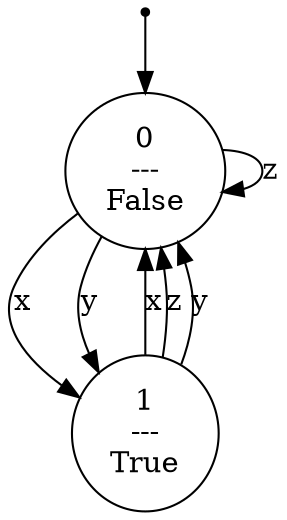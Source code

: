 digraph G {
0 [label="", shape=point];
0 -> 1;
1 [label="0\n---\nFalse"];
1 -> 2  [label=x];
1 -> 1  [label=z];
1 -> 2  [label=y];
2 [label="1\n---\nTrue"];
2 -> 1  [label=x];
2 -> 1  [label=z];
2 -> 1  [label=y];
}
